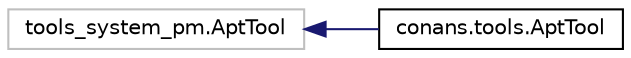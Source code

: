 digraph "Graphical Class Hierarchy"
{
 // LATEX_PDF_SIZE
  edge [fontname="Helvetica",fontsize="10",labelfontname="Helvetica",labelfontsize="10"];
  node [fontname="Helvetica",fontsize="10",shape=record];
  rankdir="LR";
  Node233 [label="tools_system_pm.AptTool",height=0.2,width=0.4,color="grey75", fillcolor="white", style="filled",tooltip=" "];
  Node233 -> Node0 [dir="back",color="midnightblue",fontsize="10",style="solid",fontname="Helvetica"];
  Node0 [label="conans.tools.AptTool",height=0.2,width=0.4,color="black", fillcolor="white", style="filled",URL="$classconans_1_1tools_1_1AptTool.html",tooltip=" "];
}
